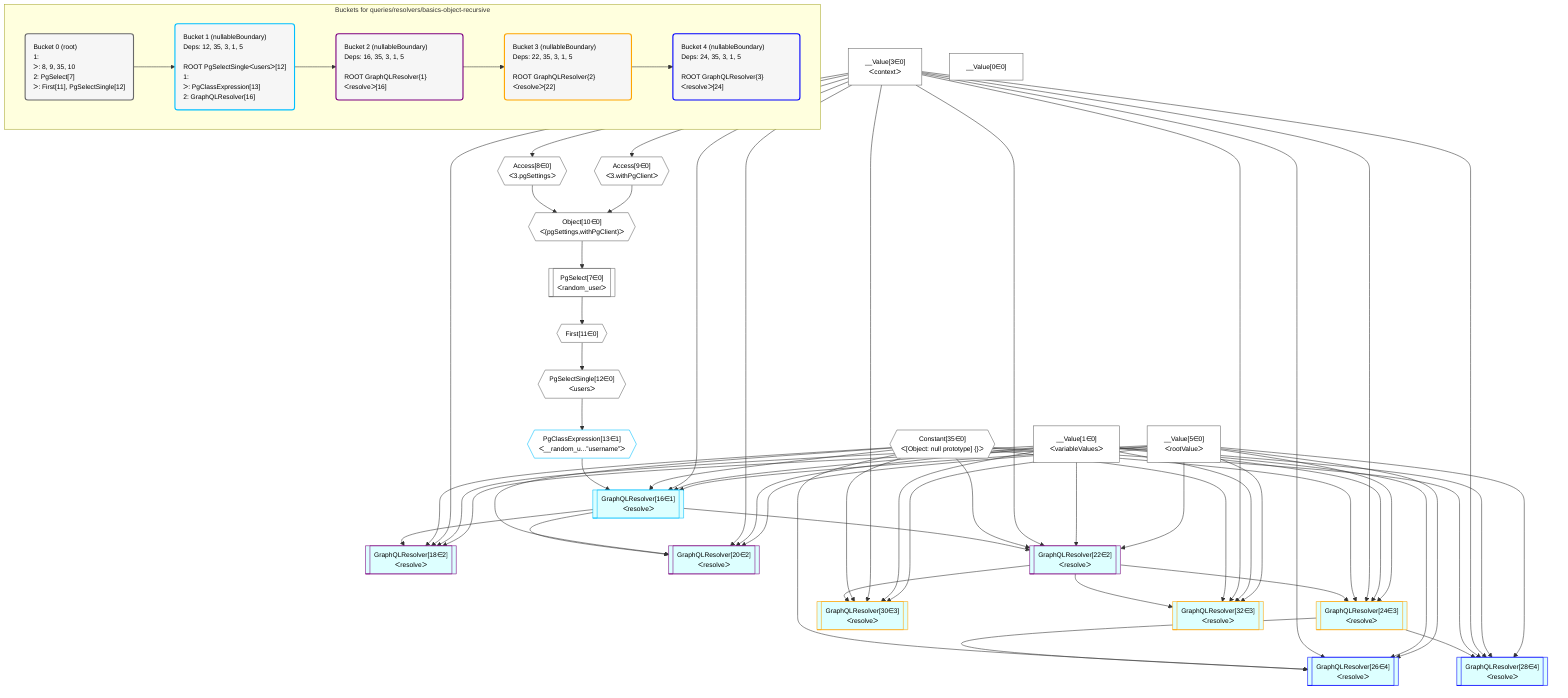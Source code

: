 %%{init: {'themeVariables': { 'fontSize': '12px'}}}%%
graph TD
    classDef path fill:#eee,stroke:#000,color:#000
    classDef plan fill:#fff,stroke-width:1px,color:#000
    classDef itemplan fill:#fff,stroke-width:2px,color:#000
    classDef unbatchedplan fill:#dff,stroke-width:1px,color:#000
    classDef sideeffectplan fill:#fcc,stroke-width:2px,color:#000
    classDef bucket fill:#f6f6f6,color:#000,stroke-width:2px,text-align:left


    %% plan dependencies
    Object10{{"Object[10∈0]<br />ᐸ{pgSettings,withPgClient}ᐳ"}}:::plan
    Access8{{"Access[8∈0]<br />ᐸ3.pgSettingsᐳ"}}:::plan
    Access9{{"Access[9∈0]<br />ᐸ3.withPgClientᐳ"}}:::plan
    Access8 & Access9 --> Object10
    __Value3["__Value[3∈0]<br />ᐸcontextᐳ"]:::plan
    __Value3 --> Access8
    __Value3 --> Access9
    PgSelect7[["PgSelect[7∈0]<br />ᐸrandom_userᐳ"]]:::plan
    Object10 --> PgSelect7
    First11{{"First[11∈0]"}}:::plan
    PgSelect7 --> First11
    PgSelectSingle12{{"PgSelectSingle[12∈0]<br />ᐸusersᐳ"}}:::plan
    First11 --> PgSelectSingle12
    __Value0["__Value[0∈0]"]:::plan
    __Value1["__Value[1∈0]<br />ᐸvariableValuesᐳ"]:::plan
    __Value5["__Value[5∈0]<br />ᐸrootValueᐳ"]:::plan
    Constant35{{"Constant[35∈0]<br />ᐸ[Object: null prototype] {}ᐳ"}}:::plan
    GraphQLResolver16[["GraphQLResolver[16∈1]<br />ᐸresolveᐳ"]]:::unbatchedplan
    PgClassExpression13{{"PgClassExpression[13∈1]<br />ᐸ__random_u...”username”ᐳ"}}:::plan
    PgClassExpression13 & Constant35 & __Value3 & __Value1 & __Value5 --> GraphQLResolver16
    PgSelectSingle12 --> PgClassExpression13
    GraphQLResolver18[["GraphQLResolver[18∈2]<br />ᐸresolveᐳ"]]:::unbatchedplan
    GraphQLResolver16 & Constant35 & __Value3 & __Value1 & __Value5 --> GraphQLResolver18
    GraphQLResolver20[["GraphQLResolver[20∈2]<br />ᐸresolveᐳ"]]:::unbatchedplan
    GraphQLResolver16 & Constant35 & __Value3 & __Value1 & __Value5 --> GraphQLResolver20
    GraphQLResolver22[["GraphQLResolver[22∈2]<br />ᐸresolveᐳ"]]:::unbatchedplan
    GraphQLResolver16 & Constant35 & __Value3 & __Value1 & __Value5 --> GraphQLResolver22
    GraphQLResolver24[["GraphQLResolver[24∈3]<br />ᐸresolveᐳ"]]:::unbatchedplan
    GraphQLResolver22 & Constant35 & __Value3 & __Value1 & __Value5 --> GraphQLResolver24
    GraphQLResolver30[["GraphQLResolver[30∈3]<br />ᐸresolveᐳ"]]:::unbatchedplan
    GraphQLResolver22 & Constant35 & __Value3 & __Value1 & __Value5 --> GraphQLResolver30
    GraphQLResolver32[["GraphQLResolver[32∈3]<br />ᐸresolveᐳ"]]:::unbatchedplan
    GraphQLResolver22 & Constant35 & __Value3 & __Value1 & __Value5 --> GraphQLResolver32
    GraphQLResolver26[["GraphQLResolver[26∈4]<br />ᐸresolveᐳ"]]:::unbatchedplan
    GraphQLResolver24 & Constant35 & __Value3 & __Value1 & __Value5 --> GraphQLResolver26
    GraphQLResolver28[["GraphQLResolver[28∈4]<br />ᐸresolveᐳ"]]:::unbatchedplan
    GraphQLResolver24 & Constant35 & __Value3 & __Value1 & __Value5 --> GraphQLResolver28

    %% define steps

    subgraph "Buckets for queries/resolvers/basics-object-recursive"
    Bucket0("Bucket 0 (root)<br />1: <br />ᐳ: 8, 9, 35, 10<br />2: PgSelect[7]<br />ᐳ: First[11], PgSelectSingle[12]"):::bucket
    classDef bucket0 stroke:#696969
    class Bucket0,__Value0,__Value1,__Value3,__Value5,PgSelect7,Access8,Access9,Object10,First11,PgSelectSingle12,Constant35 bucket0
    Bucket1("Bucket 1 (nullableBoundary)<br />Deps: 12, 35, 3, 1, 5<br /><br />ROOT PgSelectSingleᐸusersᐳ[12]<br />1: <br />ᐳ: PgClassExpression[13]<br />2: GraphQLResolver[16]"):::bucket
    classDef bucket1 stroke:#00bfff
    class Bucket1,PgClassExpression13,GraphQLResolver16 bucket1
    Bucket2("Bucket 2 (nullableBoundary)<br />Deps: 16, 35, 3, 1, 5<br /><br />ROOT GraphQLResolver{1}ᐸresolveᐳ[16]"):::bucket
    classDef bucket2 stroke:#7f007f
    class Bucket2,GraphQLResolver18,GraphQLResolver20,GraphQLResolver22 bucket2
    Bucket3("Bucket 3 (nullableBoundary)<br />Deps: 22, 35, 3, 1, 5<br /><br />ROOT GraphQLResolver{2}ᐸresolveᐳ[22]"):::bucket
    classDef bucket3 stroke:#ffa500
    class Bucket3,GraphQLResolver24,GraphQLResolver30,GraphQLResolver32 bucket3
    Bucket4("Bucket 4 (nullableBoundary)<br />Deps: 24, 35, 3, 1, 5<br /><br />ROOT GraphQLResolver{3}ᐸresolveᐳ[24]"):::bucket
    classDef bucket4 stroke:#0000ff
    class Bucket4,GraphQLResolver26,GraphQLResolver28 bucket4
    Bucket0 --> Bucket1
    Bucket1 --> Bucket2
    Bucket2 --> Bucket3
    Bucket3 --> Bucket4
    end
